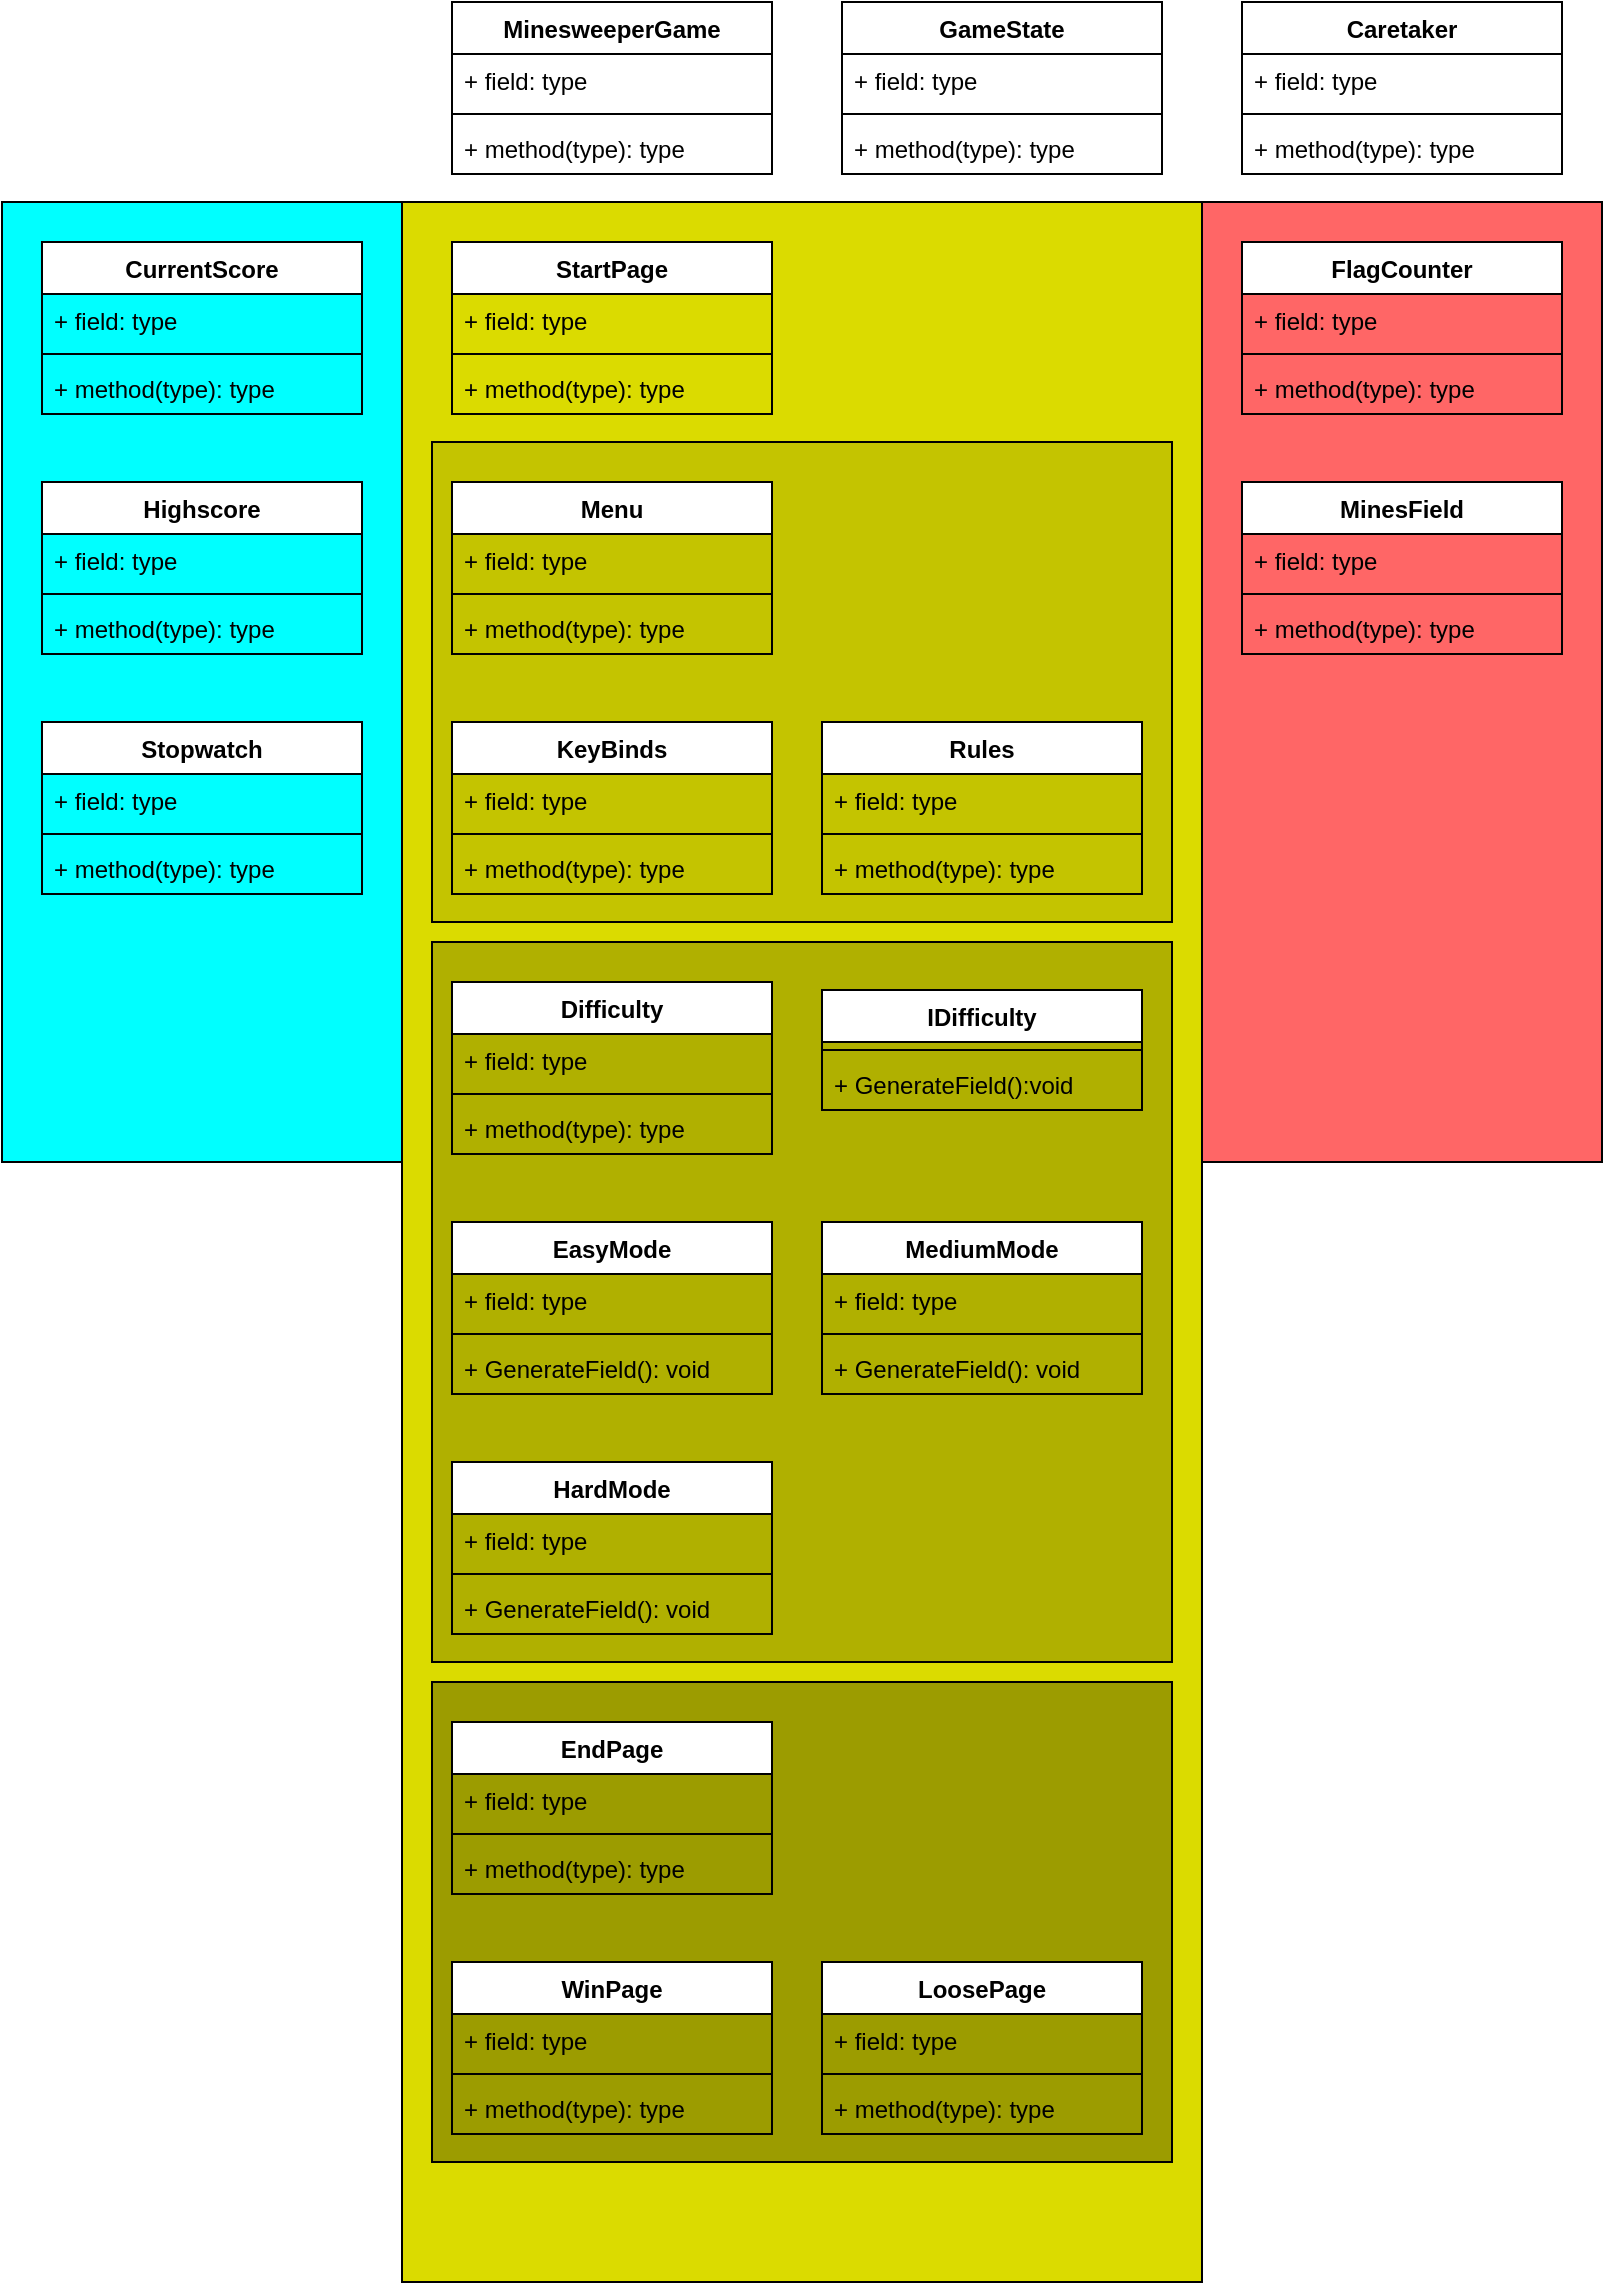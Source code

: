 <mxfile version="24.0.1" type="device">
  <diagram id="C5RBs43oDa-KdzZeNtuy" name="Page-1">
    <mxGraphModel dx="1290" dy="1691" grid="1" gridSize="10" guides="1" tooltips="1" connect="1" arrows="1" fold="1" page="1" pageScale="1" pageWidth="827" pageHeight="1169" math="0" shadow="0">
      <root>
        <mxCell id="WIyWlLk6GJQsqaUBKTNV-0" />
        <mxCell id="WIyWlLk6GJQsqaUBKTNV-1" parent="WIyWlLk6GJQsqaUBKTNV-0" />
        <mxCell id="F9pFGgRLEdfnZddBfuAZ-51" value="" style="rounded=0;whiteSpace=wrap;html=1;color=blue;fillColor=#FF6666;" parent="WIyWlLk6GJQsqaUBKTNV-1" vertex="1">
          <mxGeometry x="620" y="20" width="200" height="480" as="geometry" />
        </mxCell>
        <mxCell id="F9pFGgRLEdfnZddBfuAZ-50" value="" style="rounded=0;whiteSpace=wrap;html=1;color=blue;fillColor=#00FFFF;" parent="WIyWlLk6GJQsqaUBKTNV-1" vertex="1">
          <mxGeometry x="20" y="20" width="200" height="480" as="geometry" />
        </mxCell>
        <mxCell id="F9pFGgRLEdfnZddBfuAZ-49" value="" style="rounded=0;whiteSpace=wrap;html=1;color=blue;fillColor=#DBDB00;" parent="WIyWlLk6GJQsqaUBKTNV-1" vertex="1">
          <mxGeometry x="220" y="20" width="400" height="1040" as="geometry" />
        </mxCell>
        <mxCell id="F9pFGgRLEdfnZddBfuAZ-61" value="" style="rounded=0;whiteSpace=wrap;html=1;fillColor=#9C9C00;" parent="WIyWlLk6GJQsqaUBKTNV-1" vertex="1">
          <mxGeometry x="235" y="760" width="370" height="240" as="geometry" />
        </mxCell>
        <mxCell id="F9pFGgRLEdfnZddBfuAZ-0" value="MinesweeperGame" style="swimlane;fontStyle=1;align=center;verticalAlign=top;childLayout=stackLayout;horizontal=1;startSize=26;horizontalStack=0;resizeParent=1;resizeParentMax=0;resizeLast=0;collapsible=1;marginBottom=0;whiteSpace=wrap;html=1;" parent="WIyWlLk6GJQsqaUBKTNV-1" vertex="1">
          <mxGeometry x="245" y="-80" width="160" height="86" as="geometry" />
        </mxCell>
        <mxCell id="F9pFGgRLEdfnZddBfuAZ-1" value="+ field: type" style="text;strokeColor=none;fillColor=none;align=left;verticalAlign=top;spacingLeft=4;spacingRight=4;overflow=hidden;rotatable=0;points=[[0,0.5],[1,0.5]];portConstraint=eastwest;whiteSpace=wrap;html=1;" parent="F9pFGgRLEdfnZddBfuAZ-0" vertex="1">
          <mxGeometry y="26" width="160" height="26" as="geometry" />
        </mxCell>
        <mxCell id="F9pFGgRLEdfnZddBfuAZ-2" value="" style="line;strokeWidth=1;fillColor=none;align=left;verticalAlign=middle;spacingTop=-1;spacingLeft=3;spacingRight=3;rotatable=0;labelPosition=right;points=[];portConstraint=eastwest;strokeColor=inherit;" parent="F9pFGgRLEdfnZddBfuAZ-0" vertex="1">
          <mxGeometry y="52" width="160" height="8" as="geometry" />
        </mxCell>
        <mxCell id="F9pFGgRLEdfnZddBfuAZ-3" value="+ method(type): type" style="text;strokeColor=none;fillColor=none;align=left;verticalAlign=top;spacingLeft=4;spacingRight=4;overflow=hidden;rotatable=0;points=[[0,0.5],[1,0.5]];portConstraint=eastwest;whiteSpace=wrap;html=1;" parent="F9pFGgRLEdfnZddBfuAZ-0" vertex="1">
          <mxGeometry y="60" width="160" height="26" as="geometry" />
        </mxCell>
        <mxCell id="F9pFGgRLEdfnZddBfuAZ-56" value="" style="rounded=0;whiteSpace=wrap;html=1;fillColor=#C4C400;" parent="WIyWlLk6GJQsqaUBKTNV-1" vertex="1">
          <mxGeometry x="235" y="140" width="370" height="240" as="geometry" />
        </mxCell>
        <mxCell id="F9pFGgRLEdfnZddBfuAZ-4" value="Menu" style="swimlane;fontStyle=1;align=center;verticalAlign=top;childLayout=stackLayout;horizontal=1;startSize=26;horizontalStack=0;resizeParent=1;resizeParentMax=0;resizeLast=0;collapsible=1;marginBottom=0;whiteSpace=wrap;html=1;" parent="WIyWlLk6GJQsqaUBKTNV-1" vertex="1">
          <mxGeometry x="245" y="160" width="160" height="86" as="geometry" />
        </mxCell>
        <mxCell id="F9pFGgRLEdfnZddBfuAZ-5" value="+ field: type" style="text;strokeColor=none;fillColor=none;align=left;verticalAlign=top;spacingLeft=4;spacingRight=4;overflow=hidden;rotatable=0;points=[[0,0.5],[1,0.5]];portConstraint=eastwest;whiteSpace=wrap;html=1;" parent="F9pFGgRLEdfnZddBfuAZ-4" vertex="1">
          <mxGeometry y="26" width="160" height="26" as="geometry" />
        </mxCell>
        <mxCell id="F9pFGgRLEdfnZddBfuAZ-6" value="" style="line;strokeWidth=1;fillColor=none;align=left;verticalAlign=middle;spacingTop=-1;spacingLeft=3;spacingRight=3;rotatable=0;labelPosition=right;points=[];portConstraint=eastwest;strokeColor=inherit;" parent="F9pFGgRLEdfnZddBfuAZ-4" vertex="1">
          <mxGeometry y="52" width="160" height="8" as="geometry" />
        </mxCell>
        <mxCell id="F9pFGgRLEdfnZddBfuAZ-7" value="+ method(type): type" style="text;strokeColor=none;fillColor=none;align=left;verticalAlign=top;spacingLeft=4;spacingRight=4;overflow=hidden;rotatable=0;points=[[0,0.5],[1,0.5]];portConstraint=eastwest;whiteSpace=wrap;html=1;" parent="F9pFGgRLEdfnZddBfuAZ-4" vertex="1">
          <mxGeometry y="60" width="160" height="26" as="geometry" />
        </mxCell>
        <mxCell id="F9pFGgRLEdfnZddBfuAZ-8" value="MinesField" style="swimlane;fontStyle=1;align=center;verticalAlign=top;childLayout=stackLayout;horizontal=1;startSize=26;horizontalStack=0;resizeParent=1;resizeParentMax=0;resizeLast=0;collapsible=1;marginBottom=0;whiteSpace=wrap;html=1;" parent="WIyWlLk6GJQsqaUBKTNV-1" vertex="1">
          <mxGeometry x="640" y="160" width="160" height="86" as="geometry" />
        </mxCell>
        <mxCell id="F9pFGgRLEdfnZddBfuAZ-9" value="+ field: type" style="text;strokeColor=none;fillColor=none;align=left;verticalAlign=top;spacingLeft=4;spacingRight=4;overflow=hidden;rotatable=0;points=[[0,0.5],[1,0.5]];portConstraint=eastwest;whiteSpace=wrap;html=1;" parent="F9pFGgRLEdfnZddBfuAZ-8" vertex="1">
          <mxGeometry y="26" width="160" height="26" as="geometry" />
        </mxCell>
        <mxCell id="F9pFGgRLEdfnZddBfuAZ-10" value="" style="line;strokeWidth=1;fillColor=none;align=left;verticalAlign=middle;spacingTop=-1;spacingLeft=3;spacingRight=3;rotatable=0;labelPosition=right;points=[];portConstraint=eastwest;strokeColor=inherit;" parent="F9pFGgRLEdfnZddBfuAZ-8" vertex="1">
          <mxGeometry y="52" width="160" height="8" as="geometry" />
        </mxCell>
        <mxCell id="F9pFGgRLEdfnZddBfuAZ-11" value="+ method(type): type" style="text;strokeColor=none;fillColor=none;align=left;verticalAlign=top;spacingLeft=4;spacingRight=4;overflow=hidden;rotatable=0;points=[[0,0.5],[1,0.5]];portConstraint=eastwest;whiteSpace=wrap;html=1;" parent="F9pFGgRLEdfnZddBfuAZ-8" vertex="1">
          <mxGeometry y="60" width="160" height="26" as="geometry" />
        </mxCell>
        <mxCell id="F9pFGgRLEdfnZddBfuAZ-12" value="GameState" style="swimlane;fontStyle=1;align=center;verticalAlign=top;childLayout=stackLayout;horizontal=1;startSize=26;horizontalStack=0;resizeParent=1;resizeParentMax=0;resizeLast=0;collapsible=1;marginBottom=0;whiteSpace=wrap;html=1;" parent="WIyWlLk6GJQsqaUBKTNV-1" vertex="1">
          <mxGeometry x="440" y="-80" width="160" height="86" as="geometry" />
        </mxCell>
        <mxCell id="F9pFGgRLEdfnZddBfuAZ-13" value="+ field: type" style="text;strokeColor=none;fillColor=none;align=left;verticalAlign=top;spacingLeft=4;spacingRight=4;overflow=hidden;rotatable=0;points=[[0,0.5],[1,0.5]];portConstraint=eastwest;whiteSpace=wrap;html=1;" parent="F9pFGgRLEdfnZddBfuAZ-12" vertex="1">
          <mxGeometry y="26" width="160" height="26" as="geometry" />
        </mxCell>
        <mxCell id="F9pFGgRLEdfnZddBfuAZ-14" value="" style="line;strokeWidth=1;fillColor=none;align=left;verticalAlign=middle;spacingTop=-1;spacingLeft=3;spacingRight=3;rotatable=0;labelPosition=right;points=[];portConstraint=eastwest;strokeColor=inherit;" parent="F9pFGgRLEdfnZddBfuAZ-12" vertex="1">
          <mxGeometry y="52" width="160" height="8" as="geometry" />
        </mxCell>
        <mxCell id="F9pFGgRLEdfnZddBfuAZ-15" value="+ method(type): type" style="text;strokeColor=none;fillColor=none;align=left;verticalAlign=top;spacingLeft=4;spacingRight=4;overflow=hidden;rotatable=0;points=[[0,0.5],[1,0.5]];portConstraint=eastwest;whiteSpace=wrap;html=1;" parent="F9pFGgRLEdfnZddBfuAZ-12" vertex="1">
          <mxGeometry y="60" width="160" height="26" as="geometry" />
        </mxCell>
        <mxCell id="F9pFGgRLEdfnZddBfuAZ-16" value="Highscore" style="swimlane;fontStyle=1;align=center;verticalAlign=top;childLayout=stackLayout;horizontal=1;startSize=26;horizontalStack=0;resizeParent=1;resizeParentMax=0;resizeLast=0;collapsible=1;marginBottom=0;whiteSpace=wrap;html=1;" parent="WIyWlLk6GJQsqaUBKTNV-1" vertex="1">
          <mxGeometry x="40" y="160" width="160" height="86" as="geometry" />
        </mxCell>
        <mxCell id="F9pFGgRLEdfnZddBfuAZ-17" value="+ field: type" style="text;strokeColor=none;fillColor=none;align=left;verticalAlign=top;spacingLeft=4;spacingRight=4;overflow=hidden;rotatable=0;points=[[0,0.5],[1,0.5]];portConstraint=eastwest;whiteSpace=wrap;html=1;" parent="F9pFGgRLEdfnZddBfuAZ-16" vertex="1">
          <mxGeometry y="26" width="160" height="26" as="geometry" />
        </mxCell>
        <mxCell id="F9pFGgRLEdfnZddBfuAZ-18" value="" style="line;strokeWidth=1;fillColor=none;align=left;verticalAlign=middle;spacingTop=-1;spacingLeft=3;spacingRight=3;rotatable=0;labelPosition=right;points=[];portConstraint=eastwest;strokeColor=inherit;" parent="F9pFGgRLEdfnZddBfuAZ-16" vertex="1">
          <mxGeometry y="52" width="160" height="8" as="geometry" />
        </mxCell>
        <mxCell id="F9pFGgRLEdfnZddBfuAZ-19" value="+ method(type): type" style="text;strokeColor=none;fillColor=none;align=left;verticalAlign=top;spacingLeft=4;spacingRight=4;overflow=hidden;rotatable=0;points=[[0,0.5],[1,0.5]];portConstraint=eastwest;whiteSpace=wrap;html=1;" parent="F9pFGgRLEdfnZddBfuAZ-16" vertex="1">
          <mxGeometry y="60" width="160" height="26" as="geometry" />
        </mxCell>
        <mxCell id="F9pFGgRLEdfnZddBfuAZ-20" value="Stopwatch" style="swimlane;fontStyle=1;align=center;verticalAlign=top;childLayout=stackLayout;horizontal=1;startSize=26;horizontalStack=0;resizeParent=1;resizeParentMax=0;resizeLast=0;collapsible=1;marginBottom=0;whiteSpace=wrap;html=1;" parent="WIyWlLk6GJQsqaUBKTNV-1" vertex="1">
          <mxGeometry x="40" y="280" width="160" height="86" as="geometry" />
        </mxCell>
        <mxCell id="F9pFGgRLEdfnZddBfuAZ-21" value="+ field: type" style="text;strokeColor=none;fillColor=none;align=left;verticalAlign=top;spacingLeft=4;spacingRight=4;overflow=hidden;rotatable=0;points=[[0,0.5],[1,0.5]];portConstraint=eastwest;whiteSpace=wrap;html=1;" parent="F9pFGgRLEdfnZddBfuAZ-20" vertex="1">
          <mxGeometry y="26" width="160" height="26" as="geometry" />
        </mxCell>
        <mxCell id="F9pFGgRLEdfnZddBfuAZ-22" value="" style="line;strokeWidth=1;fillColor=none;align=left;verticalAlign=middle;spacingTop=-1;spacingLeft=3;spacingRight=3;rotatable=0;labelPosition=right;points=[];portConstraint=eastwest;strokeColor=inherit;" parent="F9pFGgRLEdfnZddBfuAZ-20" vertex="1">
          <mxGeometry y="52" width="160" height="8" as="geometry" />
        </mxCell>
        <mxCell id="F9pFGgRLEdfnZddBfuAZ-23" value="+ method(type): type" style="text;strokeColor=none;fillColor=none;align=left;verticalAlign=top;spacingLeft=4;spacingRight=4;overflow=hidden;rotatable=0;points=[[0,0.5],[1,0.5]];portConstraint=eastwest;whiteSpace=wrap;html=1;" parent="F9pFGgRLEdfnZddBfuAZ-20" vertex="1">
          <mxGeometry y="60" width="160" height="26" as="geometry" />
        </mxCell>
        <mxCell id="F9pFGgRLEdfnZddBfuAZ-24" value="CurrentScore" style="swimlane;fontStyle=1;align=center;verticalAlign=top;childLayout=stackLayout;horizontal=1;startSize=26;horizontalStack=0;resizeParent=1;resizeParentMax=0;resizeLast=0;collapsible=1;marginBottom=0;whiteSpace=wrap;html=1;" parent="WIyWlLk6GJQsqaUBKTNV-1" vertex="1">
          <mxGeometry x="40" y="40" width="160" height="86" as="geometry" />
        </mxCell>
        <mxCell id="F9pFGgRLEdfnZddBfuAZ-25" value="+ field: type" style="text;strokeColor=none;fillColor=none;align=left;verticalAlign=top;spacingLeft=4;spacingRight=4;overflow=hidden;rotatable=0;points=[[0,0.5],[1,0.5]];portConstraint=eastwest;whiteSpace=wrap;html=1;" parent="F9pFGgRLEdfnZddBfuAZ-24" vertex="1">
          <mxGeometry y="26" width="160" height="26" as="geometry" />
        </mxCell>
        <mxCell id="F9pFGgRLEdfnZddBfuAZ-26" value="" style="line;strokeWidth=1;fillColor=none;align=left;verticalAlign=middle;spacingTop=-1;spacingLeft=3;spacingRight=3;rotatable=0;labelPosition=right;points=[];portConstraint=eastwest;strokeColor=inherit;" parent="F9pFGgRLEdfnZddBfuAZ-24" vertex="1">
          <mxGeometry y="52" width="160" height="8" as="geometry" />
        </mxCell>
        <mxCell id="F9pFGgRLEdfnZddBfuAZ-27" value="+ method(type): type" style="text;strokeColor=none;fillColor=none;align=left;verticalAlign=top;spacingLeft=4;spacingRight=4;overflow=hidden;rotatable=0;points=[[0,0.5],[1,0.5]];portConstraint=eastwest;whiteSpace=wrap;html=1;" parent="F9pFGgRLEdfnZddBfuAZ-24" vertex="1">
          <mxGeometry y="60" width="160" height="26" as="geometry" />
        </mxCell>
        <mxCell id="F9pFGgRLEdfnZddBfuAZ-28" value="FlagCounter" style="swimlane;fontStyle=1;align=center;verticalAlign=top;childLayout=stackLayout;horizontal=1;startSize=26;horizontalStack=0;resizeParent=1;resizeParentMax=0;resizeLast=0;collapsible=1;marginBottom=0;whiteSpace=wrap;html=1;" parent="WIyWlLk6GJQsqaUBKTNV-1" vertex="1">
          <mxGeometry x="640" y="40" width="160" height="86" as="geometry" />
        </mxCell>
        <mxCell id="F9pFGgRLEdfnZddBfuAZ-29" value="+ field: type" style="text;strokeColor=none;fillColor=none;align=left;verticalAlign=top;spacingLeft=4;spacingRight=4;overflow=hidden;rotatable=0;points=[[0,0.5],[1,0.5]];portConstraint=eastwest;whiteSpace=wrap;html=1;" parent="F9pFGgRLEdfnZddBfuAZ-28" vertex="1">
          <mxGeometry y="26" width="160" height="26" as="geometry" />
        </mxCell>
        <mxCell id="F9pFGgRLEdfnZddBfuAZ-30" value="" style="line;strokeWidth=1;fillColor=none;align=left;verticalAlign=middle;spacingTop=-1;spacingLeft=3;spacingRight=3;rotatable=0;labelPosition=right;points=[];portConstraint=eastwest;strokeColor=inherit;" parent="F9pFGgRLEdfnZddBfuAZ-28" vertex="1">
          <mxGeometry y="52" width="160" height="8" as="geometry" />
        </mxCell>
        <mxCell id="F9pFGgRLEdfnZddBfuAZ-31" value="+ method(type): type" style="text;strokeColor=none;fillColor=none;align=left;verticalAlign=top;spacingLeft=4;spacingRight=4;overflow=hidden;rotatable=0;points=[[0,0.5],[1,0.5]];portConstraint=eastwest;whiteSpace=wrap;html=1;" parent="F9pFGgRLEdfnZddBfuAZ-28" vertex="1">
          <mxGeometry y="60" width="160" height="26" as="geometry" />
        </mxCell>
        <mxCell id="F9pFGgRLEdfnZddBfuAZ-32" value="Rules" style="swimlane;fontStyle=1;align=center;verticalAlign=top;childLayout=stackLayout;horizontal=1;startSize=26;horizontalStack=0;resizeParent=1;resizeParentMax=0;resizeLast=0;collapsible=1;marginBottom=0;whiteSpace=wrap;html=1;" parent="WIyWlLk6GJQsqaUBKTNV-1" vertex="1">
          <mxGeometry x="430" y="280" width="160" height="86" as="geometry" />
        </mxCell>
        <mxCell id="F9pFGgRLEdfnZddBfuAZ-33" value="+ field: type" style="text;strokeColor=none;fillColor=none;align=left;verticalAlign=top;spacingLeft=4;spacingRight=4;overflow=hidden;rotatable=0;points=[[0,0.5],[1,0.5]];portConstraint=eastwest;whiteSpace=wrap;html=1;" parent="F9pFGgRLEdfnZddBfuAZ-32" vertex="1">
          <mxGeometry y="26" width="160" height="26" as="geometry" />
        </mxCell>
        <mxCell id="F9pFGgRLEdfnZddBfuAZ-34" value="" style="line;strokeWidth=1;fillColor=none;align=left;verticalAlign=middle;spacingTop=-1;spacingLeft=3;spacingRight=3;rotatable=0;labelPosition=right;points=[];portConstraint=eastwest;strokeColor=inherit;" parent="F9pFGgRLEdfnZddBfuAZ-32" vertex="1">
          <mxGeometry y="52" width="160" height="8" as="geometry" />
        </mxCell>
        <mxCell id="F9pFGgRLEdfnZddBfuAZ-35" value="+ method(type): type" style="text;strokeColor=none;fillColor=none;align=left;verticalAlign=top;spacingLeft=4;spacingRight=4;overflow=hidden;rotatable=0;points=[[0,0.5],[1,0.5]];portConstraint=eastwest;whiteSpace=wrap;html=1;" parent="F9pFGgRLEdfnZddBfuAZ-32" vertex="1">
          <mxGeometry y="60" width="160" height="26" as="geometry" />
        </mxCell>
        <mxCell id="F9pFGgRLEdfnZddBfuAZ-36" value="Caretaker" style="swimlane;fontStyle=1;align=center;verticalAlign=top;childLayout=stackLayout;horizontal=1;startSize=26;horizontalStack=0;resizeParent=1;resizeParentMax=0;resizeLast=0;collapsible=1;marginBottom=0;whiteSpace=wrap;html=1;" parent="WIyWlLk6GJQsqaUBKTNV-1" vertex="1">
          <mxGeometry x="640" y="-80" width="160" height="86" as="geometry" />
        </mxCell>
        <mxCell id="F9pFGgRLEdfnZddBfuAZ-37" value="+ field: type" style="text;strokeColor=none;fillColor=none;align=left;verticalAlign=top;spacingLeft=4;spacingRight=4;overflow=hidden;rotatable=0;points=[[0,0.5],[1,0.5]];portConstraint=eastwest;whiteSpace=wrap;html=1;" parent="F9pFGgRLEdfnZddBfuAZ-36" vertex="1">
          <mxGeometry y="26" width="160" height="26" as="geometry" />
        </mxCell>
        <mxCell id="F9pFGgRLEdfnZddBfuAZ-38" value="" style="line;strokeWidth=1;fillColor=none;align=left;verticalAlign=middle;spacingTop=-1;spacingLeft=3;spacingRight=3;rotatable=0;labelPosition=right;points=[];portConstraint=eastwest;strokeColor=inherit;" parent="F9pFGgRLEdfnZddBfuAZ-36" vertex="1">
          <mxGeometry y="52" width="160" height="8" as="geometry" />
        </mxCell>
        <mxCell id="F9pFGgRLEdfnZddBfuAZ-39" value="+ method(type): type" style="text;strokeColor=none;fillColor=none;align=left;verticalAlign=top;spacingLeft=4;spacingRight=4;overflow=hidden;rotatable=0;points=[[0,0.5],[1,0.5]];portConstraint=eastwest;whiteSpace=wrap;html=1;" parent="F9pFGgRLEdfnZddBfuAZ-36" vertex="1">
          <mxGeometry y="60" width="160" height="26" as="geometry" />
        </mxCell>
        <mxCell id="F9pFGgRLEdfnZddBfuAZ-41" value="KeyBinds" style="swimlane;fontStyle=1;align=center;verticalAlign=top;childLayout=stackLayout;horizontal=1;startSize=26;horizontalStack=0;resizeParent=1;resizeParentMax=0;resizeLast=0;collapsible=1;marginBottom=0;whiteSpace=wrap;html=1;" parent="WIyWlLk6GJQsqaUBKTNV-1" vertex="1">
          <mxGeometry x="245" y="280" width="160" height="86" as="geometry" />
        </mxCell>
        <mxCell id="F9pFGgRLEdfnZddBfuAZ-42" value="+ field: type" style="text;strokeColor=none;fillColor=none;align=left;verticalAlign=top;spacingLeft=4;spacingRight=4;overflow=hidden;rotatable=0;points=[[0,0.5],[1,0.5]];portConstraint=eastwest;whiteSpace=wrap;html=1;" parent="F9pFGgRLEdfnZddBfuAZ-41" vertex="1">
          <mxGeometry y="26" width="160" height="26" as="geometry" />
        </mxCell>
        <mxCell id="F9pFGgRLEdfnZddBfuAZ-43" value="" style="line;strokeWidth=1;fillColor=none;align=left;verticalAlign=middle;spacingTop=-1;spacingLeft=3;spacingRight=3;rotatable=0;labelPosition=right;points=[];portConstraint=eastwest;strokeColor=inherit;" parent="F9pFGgRLEdfnZddBfuAZ-41" vertex="1">
          <mxGeometry y="52" width="160" height="8" as="geometry" />
        </mxCell>
        <mxCell id="F9pFGgRLEdfnZddBfuAZ-44" value="+ method(type): type" style="text;strokeColor=none;fillColor=none;align=left;verticalAlign=top;spacingLeft=4;spacingRight=4;overflow=hidden;rotatable=0;points=[[0,0.5],[1,0.5]];portConstraint=eastwest;whiteSpace=wrap;html=1;" parent="F9pFGgRLEdfnZddBfuAZ-41" vertex="1">
          <mxGeometry y="60" width="160" height="26" as="geometry" />
        </mxCell>
        <mxCell id="F9pFGgRLEdfnZddBfuAZ-52" value="StartPage" style="swimlane;fontStyle=1;align=center;verticalAlign=top;childLayout=stackLayout;horizontal=1;startSize=26;horizontalStack=0;resizeParent=1;resizeParentMax=0;resizeLast=0;collapsible=1;marginBottom=0;whiteSpace=wrap;html=1;" parent="WIyWlLk6GJQsqaUBKTNV-1" vertex="1">
          <mxGeometry x="245" y="40" width="160" height="86" as="geometry" />
        </mxCell>
        <mxCell id="F9pFGgRLEdfnZddBfuAZ-53" value="+ field: type" style="text;strokeColor=none;fillColor=none;align=left;verticalAlign=top;spacingLeft=4;spacingRight=4;overflow=hidden;rotatable=0;points=[[0,0.5],[1,0.5]];portConstraint=eastwest;whiteSpace=wrap;html=1;" parent="F9pFGgRLEdfnZddBfuAZ-52" vertex="1">
          <mxGeometry y="26" width="160" height="26" as="geometry" />
        </mxCell>
        <mxCell id="F9pFGgRLEdfnZddBfuAZ-54" value="" style="line;strokeWidth=1;fillColor=none;align=left;verticalAlign=middle;spacingTop=-1;spacingLeft=3;spacingRight=3;rotatable=0;labelPosition=right;points=[];portConstraint=eastwest;strokeColor=inherit;" parent="F9pFGgRLEdfnZddBfuAZ-52" vertex="1">
          <mxGeometry y="52" width="160" height="8" as="geometry" />
        </mxCell>
        <mxCell id="F9pFGgRLEdfnZddBfuAZ-55" value="+ method(type): type" style="text;strokeColor=none;fillColor=none;align=left;verticalAlign=top;spacingLeft=4;spacingRight=4;overflow=hidden;rotatable=0;points=[[0,0.5],[1,0.5]];portConstraint=eastwest;whiteSpace=wrap;html=1;" parent="F9pFGgRLEdfnZddBfuAZ-52" vertex="1">
          <mxGeometry y="60" width="160" height="26" as="geometry" />
        </mxCell>
        <mxCell id="F9pFGgRLEdfnZddBfuAZ-57" value="EndPage" style="swimlane;fontStyle=1;align=center;verticalAlign=top;childLayout=stackLayout;horizontal=1;startSize=26;horizontalStack=0;resizeParent=1;resizeParentMax=0;resizeLast=0;collapsible=1;marginBottom=0;whiteSpace=wrap;html=1;" parent="WIyWlLk6GJQsqaUBKTNV-1" vertex="1">
          <mxGeometry x="245" y="780" width="160" height="86" as="geometry" />
        </mxCell>
        <mxCell id="F9pFGgRLEdfnZddBfuAZ-58" value="+ field: type" style="text;strokeColor=none;fillColor=none;align=left;verticalAlign=top;spacingLeft=4;spacingRight=4;overflow=hidden;rotatable=0;points=[[0,0.5],[1,0.5]];portConstraint=eastwest;whiteSpace=wrap;html=1;" parent="F9pFGgRLEdfnZddBfuAZ-57" vertex="1">
          <mxGeometry y="26" width="160" height="26" as="geometry" />
        </mxCell>
        <mxCell id="F9pFGgRLEdfnZddBfuAZ-59" value="" style="line;strokeWidth=1;fillColor=none;align=left;verticalAlign=middle;spacingTop=-1;spacingLeft=3;spacingRight=3;rotatable=0;labelPosition=right;points=[];portConstraint=eastwest;strokeColor=inherit;" parent="F9pFGgRLEdfnZddBfuAZ-57" vertex="1">
          <mxGeometry y="52" width="160" height="8" as="geometry" />
        </mxCell>
        <mxCell id="F9pFGgRLEdfnZddBfuAZ-60" value="+ method(type): type" style="text;strokeColor=none;fillColor=none;align=left;verticalAlign=top;spacingLeft=4;spacingRight=4;overflow=hidden;rotatable=0;points=[[0,0.5],[1,0.5]];portConstraint=eastwest;whiteSpace=wrap;html=1;" parent="F9pFGgRLEdfnZddBfuAZ-57" vertex="1">
          <mxGeometry y="60" width="160" height="26" as="geometry" />
        </mxCell>
        <mxCell id="F9pFGgRLEdfnZddBfuAZ-62" value="LoosePage" style="swimlane;fontStyle=1;align=center;verticalAlign=top;childLayout=stackLayout;horizontal=1;startSize=26;horizontalStack=0;resizeParent=1;resizeParentMax=0;resizeLast=0;collapsible=1;marginBottom=0;whiteSpace=wrap;html=1;" parent="WIyWlLk6GJQsqaUBKTNV-1" vertex="1">
          <mxGeometry x="430" y="900" width="160" height="86" as="geometry" />
        </mxCell>
        <mxCell id="F9pFGgRLEdfnZddBfuAZ-63" value="+ field: type" style="text;strokeColor=none;fillColor=none;align=left;verticalAlign=top;spacingLeft=4;spacingRight=4;overflow=hidden;rotatable=0;points=[[0,0.5],[1,0.5]];portConstraint=eastwest;whiteSpace=wrap;html=1;" parent="F9pFGgRLEdfnZddBfuAZ-62" vertex="1">
          <mxGeometry y="26" width="160" height="26" as="geometry" />
        </mxCell>
        <mxCell id="F9pFGgRLEdfnZddBfuAZ-64" value="" style="line;strokeWidth=1;fillColor=none;align=left;verticalAlign=middle;spacingTop=-1;spacingLeft=3;spacingRight=3;rotatable=0;labelPosition=right;points=[];portConstraint=eastwest;strokeColor=inherit;" parent="F9pFGgRLEdfnZddBfuAZ-62" vertex="1">
          <mxGeometry y="52" width="160" height="8" as="geometry" />
        </mxCell>
        <mxCell id="F9pFGgRLEdfnZddBfuAZ-65" value="+ method(type): type" style="text;strokeColor=none;fillColor=none;align=left;verticalAlign=top;spacingLeft=4;spacingRight=4;overflow=hidden;rotatable=0;points=[[0,0.5],[1,0.5]];portConstraint=eastwest;whiteSpace=wrap;html=1;" parent="F9pFGgRLEdfnZddBfuAZ-62" vertex="1">
          <mxGeometry y="60" width="160" height="26" as="geometry" />
        </mxCell>
        <mxCell id="F9pFGgRLEdfnZddBfuAZ-66" value="WinPage" style="swimlane;fontStyle=1;align=center;verticalAlign=top;childLayout=stackLayout;horizontal=1;startSize=26;horizontalStack=0;resizeParent=1;resizeParentMax=0;resizeLast=0;collapsible=1;marginBottom=0;whiteSpace=wrap;html=1;" parent="WIyWlLk6GJQsqaUBKTNV-1" vertex="1">
          <mxGeometry x="245" y="900" width="160" height="86" as="geometry" />
        </mxCell>
        <mxCell id="F9pFGgRLEdfnZddBfuAZ-67" value="+ field: type" style="text;strokeColor=none;fillColor=none;align=left;verticalAlign=top;spacingLeft=4;spacingRight=4;overflow=hidden;rotatable=0;points=[[0,0.5],[1,0.5]];portConstraint=eastwest;whiteSpace=wrap;html=1;" parent="F9pFGgRLEdfnZddBfuAZ-66" vertex="1">
          <mxGeometry y="26" width="160" height="26" as="geometry" />
        </mxCell>
        <mxCell id="F9pFGgRLEdfnZddBfuAZ-68" value="" style="line;strokeWidth=1;fillColor=none;align=left;verticalAlign=middle;spacingTop=-1;spacingLeft=3;spacingRight=3;rotatable=0;labelPosition=right;points=[];portConstraint=eastwest;strokeColor=inherit;" parent="F9pFGgRLEdfnZddBfuAZ-66" vertex="1">
          <mxGeometry y="52" width="160" height="8" as="geometry" />
        </mxCell>
        <mxCell id="F9pFGgRLEdfnZddBfuAZ-69" value="+ method(type): type" style="text;strokeColor=none;fillColor=none;align=left;verticalAlign=top;spacingLeft=4;spacingRight=4;overflow=hidden;rotatable=0;points=[[0,0.5],[1,0.5]];portConstraint=eastwest;whiteSpace=wrap;html=1;" parent="F9pFGgRLEdfnZddBfuAZ-66" vertex="1">
          <mxGeometry y="60" width="160" height="26" as="geometry" />
        </mxCell>
        <mxCell id="F9pFGgRLEdfnZddBfuAZ-88" value="" style="rounded=0;whiteSpace=wrap;html=1;fillColor=#B0B000;" parent="WIyWlLk6GJQsqaUBKTNV-1" vertex="1">
          <mxGeometry x="235" y="390" width="370" height="360" as="geometry" />
        </mxCell>
        <mxCell id="F9pFGgRLEdfnZddBfuAZ-80" value="EasyMode" style="swimlane;fontStyle=1;align=center;verticalAlign=top;childLayout=stackLayout;horizontal=1;startSize=26;horizontalStack=0;resizeParent=1;resizeParentMax=0;resizeLast=0;collapsible=1;marginBottom=0;whiteSpace=wrap;html=1;" parent="WIyWlLk6GJQsqaUBKTNV-1" vertex="1">
          <mxGeometry x="245" y="530" width="160" height="86" as="geometry" />
        </mxCell>
        <mxCell id="F9pFGgRLEdfnZddBfuAZ-81" value="+ field: type" style="text;strokeColor=none;fillColor=none;align=left;verticalAlign=top;spacingLeft=4;spacingRight=4;overflow=hidden;rotatable=0;points=[[0,0.5],[1,0.5]];portConstraint=eastwest;whiteSpace=wrap;html=1;" parent="F9pFGgRLEdfnZddBfuAZ-80" vertex="1">
          <mxGeometry y="26" width="160" height="26" as="geometry" />
        </mxCell>
        <mxCell id="F9pFGgRLEdfnZddBfuAZ-82" value="" style="line;strokeWidth=1;fillColor=none;align=left;verticalAlign=middle;spacingTop=-1;spacingLeft=3;spacingRight=3;rotatable=0;labelPosition=right;points=[];portConstraint=eastwest;strokeColor=inherit;" parent="F9pFGgRLEdfnZddBfuAZ-80" vertex="1">
          <mxGeometry y="52" width="160" height="8" as="geometry" />
        </mxCell>
        <mxCell id="F9pFGgRLEdfnZddBfuAZ-83" value="+ GenerateField(): void" style="text;strokeColor=none;fillColor=none;align=left;verticalAlign=top;spacingLeft=4;spacingRight=4;overflow=hidden;rotatable=0;points=[[0,0.5],[1,0.5]];portConstraint=eastwest;whiteSpace=wrap;html=1;" parent="F9pFGgRLEdfnZddBfuAZ-80" vertex="1">
          <mxGeometry y="60" width="160" height="26" as="geometry" />
        </mxCell>
        <mxCell id="F9pFGgRLEdfnZddBfuAZ-84" value="IDifficulty" style="swimlane;fontStyle=1;align=center;verticalAlign=top;childLayout=stackLayout;horizontal=1;startSize=26;horizontalStack=0;resizeParent=1;resizeParentMax=0;resizeLast=0;collapsible=1;marginBottom=0;whiteSpace=wrap;html=1;" parent="WIyWlLk6GJQsqaUBKTNV-1" vertex="1">
          <mxGeometry x="430" y="414" width="160" height="60" as="geometry" />
        </mxCell>
        <mxCell id="F9pFGgRLEdfnZddBfuAZ-86" value="" style="line;strokeWidth=1;fillColor=none;align=left;verticalAlign=middle;spacingTop=-1;spacingLeft=3;spacingRight=3;rotatable=0;labelPosition=right;points=[];portConstraint=eastwest;strokeColor=inherit;" parent="F9pFGgRLEdfnZddBfuAZ-84" vertex="1">
          <mxGeometry y="26" width="160" height="8" as="geometry" />
        </mxCell>
        <mxCell id="F9pFGgRLEdfnZddBfuAZ-87" value="+ GenerateField():void" style="text;strokeColor=none;fillColor=none;align=left;verticalAlign=top;spacingLeft=4;spacingRight=4;overflow=hidden;rotatable=0;points=[[0,0.5],[1,0.5]];portConstraint=eastwest;whiteSpace=wrap;html=1;" parent="F9pFGgRLEdfnZddBfuAZ-84" vertex="1">
          <mxGeometry y="34" width="160" height="26" as="geometry" />
        </mxCell>
        <mxCell id="F9pFGgRLEdfnZddBfuAZ-89" value="MediumMode" style="swimlane;fontStyle=1;align=center;verticalAlign=top;childLayout=stackLayout;horizontal=1;startSize=26;horizontalStack=0;resizeParent=1;resizeParentMax=0;resizeLast=0;collapsible=1;marginBottom=0;whiteSpace=wrap;html=1;" parent="WIyWlLk6GJQsqaUBKTNV-1" vertex="1">
          <mxGeometry x="430" y="530" width="160" height="86" as="geometry" />
        </mxCell>
        <mxCell id="F9pFGgRLEdfnZddBfuAZ-90" value="+ field: type" style="text;strokeColor=none;fillColor=none;align=left;verticalAlign=top;spacingLeft=4;spacingRight=4;overflow=hidden;rotatable=0;points=[[0,0.5],[1,0.5]];portConstraint=eastwest;whiteSpace=wrap;html=1;" parent="F9pFGgRLEdfnZddBfuAZ-89" vertex="1">
          <mxGeometry y="26" width="160" height="26" as="geometry" />
        </mxCell>
        <mxCell id="F9pFGgRLEdfnZddBfuAZ-91" value="" style="line;strokeWidth=1;fillColor=none;align=left;verticalAlign=middle;spacingTop=-1;spacingLeft=3;spacingRight=3;rotatable=0;labelPosition=right;points=[];portConstraint=eastwest;strokeColor=inherit;" parent="F9pFGgRLEdfnZddBfuAZ-89" vertex="1">
          <mxGeometry y="52" width="160" height="8" as="geometry" />
        </mxCell>
        <mxCell id="F9pFGgRLEdfnZddBfuAZ-92" value="+ GenerateField(): void" style="text;strokeColor=none;fillColor=none;align=left;verticalAlign=top;spacingLeft=4;spacingRight=4;overflow=hidden;rotatable=0;points=[[0,0.5],[1,0.5]];portConstraint=eastwest;whiteSpace=wrap;html=1;" parent="F9pFGgRLEdfnZddBfuAZ-89" vertex="1">
          <mxGeometry y="60" width="160" height="26" as="geometry" />
        </mxCell>
        <mxCell id="F9pFGgRLEdfnZddBfuAZ-93" value="HardMode" style="swimlane;fontStyle=1;align=center;verticalAlign=top;childLayout=stackLayout;horizontal=1;startSize=26;horizontalStack=0;resizeParent=1;resizeParentMax=0;resizeLast=0;collapsible=1;marginBottom=0;whiteSpace=wrap;html=1;" parent="WIyWlLk6GJQsqaUBKTNV-1" vertex="1">
          <mxGeometry x="245" y="650" width="160" height="86" as="geometry" />
        </mxCell>
        <mxCell id="F9pFGgRLEdfnZddBfuAZ-94" value="+ field: type" style="text;strokeColor=none;fillColor=none;align=left;verticalAlign=top;spacingLeft=4;spacingRight=4;overflow=hidden;rotatable=0;points=[[0,0.5],[1,0.5]];portConstraint=eastwest;whiteSpace=wrap;html=1;" parent="F9pFGgRLEdfnZddBfuAZ-93" vertex="1">
          <mxGeometry y="26" width="160" height="26" as="geometry" />
        </mxCell>
        <mxCell id="F9pFGgRLEdfnZddBfuAZ-95" value="" style="line;strokeWidth=1;fillColor=none;align=left;verticalAlign=middle;spacingTop=-1;spacingLeft=3;spacingRight=3;rotatable=0;labelPosition=right;points=[];portConstraint=eastwest;strokeColor=inherit;" parent="F9pFGgRLEdfnZddBfuAZ-93" vertex="1">
          <mxGeometry y="52" width="160" height="8" as="geometry" />
        </mxCell>
        <mxCell id="F9pFGgRLEdfnZddBfuAZ-96" value="+ GenerateField(): void" style="text;strokeColor=none;fillColor=none;align=left;verticalAlign=top;spacingLeft=4;spacingRight=4;overflow=hidden;rotatable=0;points=[[0,0.5],[1,0.5]];portConstraint=eastwest;whiteSpace=wrap;html=1;" parent="F9pFGgRLEdfnZddBfuAZ-93" vertex="1">
          <mxGeometry y="60" width="160" height="26" as="geometry" />
        </mxCell>
        <mxCell id="F9pFGgRLEdfnZddBfuAZ-97" value="Difficulty" style="swimlane;fontStyle=1;align=center;verticalAlign=top;childLayout=stackLayout;horizontal=1;startSize=26;horizontalStack=0;resizeParent=1;resizeParentMax=0;resizeLast=0;collapsible=1;marginBottom=0;whiteSpace=wrap;html=1;" parent="WIyWlLk6GJQsqaUBKTNV-1" vertex="1">
          <mxGeometry x="245" y="410" width="160" height="86" as="geometry" />
        </mxCell>
        <mxCell id="F9pFGgRLEdfnZddBfuAZ-98" value="+ field: type" style="text;strokeColor=none;fillColor=none;align=left;verticalAlign=top;spacingLeft=4;spacingRight=4;overflow=hidden;rotatable=0;points=[[0,0.5],[1,0.5]];portConstraint=eastwest;whiteSpace=wrap;html=1;" parent="F9pFGgRLEdfnZddBfuAZ-97" vertex="1">
          <mxGeometry y="26" width="160" height="26" as="geometry" />
        </mxCell>
        <mxCell id="F9pFGgRLEdfnZddBfuAZ-99" value="" style="line;strokeWidth=1;fillColor=none;align=left;verticalAlign=middle;spacingTop=-1;spacingLeft=3;spacingRight=3;rotatable=0;labelPosition=right;points=[];portConstraint=eastwest;strokeColor=inherit;" parent="F9pFGgRLEdfnZddBfuAZ-97" vertex="1">
          <mxGeometry y="52" width="160" height="8" as="geometry" />
        </mxCell>
        <mxCell id="F9pFGgRLEdfnZddBfuAZ-100" value="+ method(type): type" style="text;strokeColor=none;fillColor=none;align=left;verticalAlign=top;spacingLeft=4;spacingRight=4;overflow=hidden;rotatable=0;points=[[0,0.5],[1,0.5]];portConstraint=eastwest;whiteSpace=wrap;html=1;" parent="F9pFGgRLEdfnZddBfuAZ-97" vertex="1">
          <mxGeometry y="60" width="160" height="26" as="geometry" />
        </mxCell>
      </root>
    </mxGraphModel>
  </diagram>
</mxfile>
